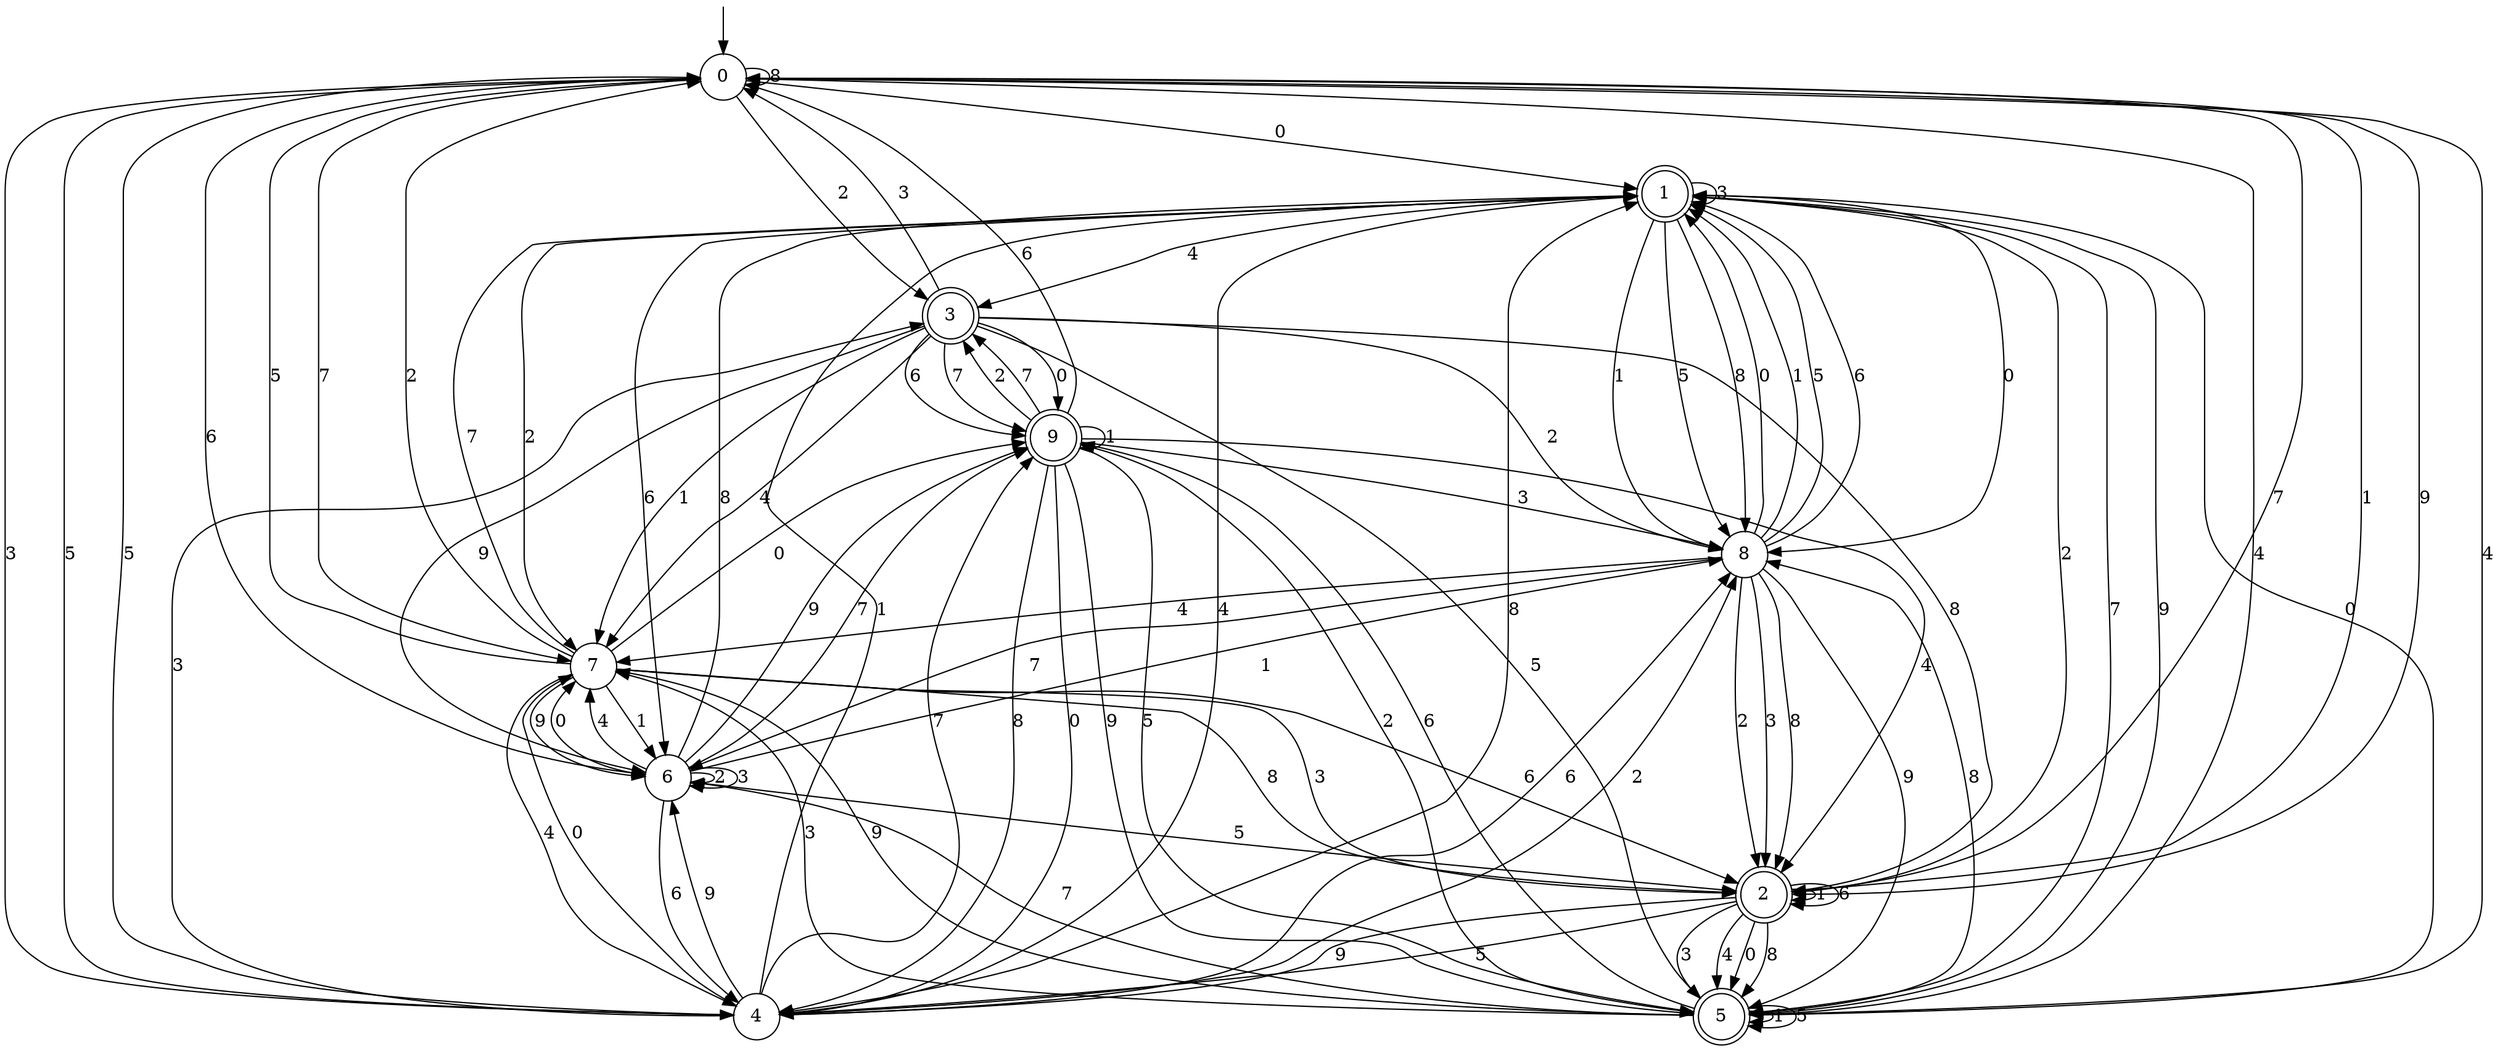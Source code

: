 digraph g {

	s0 [shape="circle" label="0"];
	s1 [shape="doublecircle" label="1"];
	s2 [shape="doublecircle" label="2"];
	s3 [shape="doublecircle" label="3"];
	s4 [shape="circle" label="4"];
	s5 [shape="doublecircle" label="5"];
	s6 [shape="circle" label="6"];
	s7 [shape="circle" label="7"];
	s8 [shape="circle" label="8"];
	s9 [shape="doublecircle" label="9"];
	s0 -> s1 [label="0"];
	s0 -> s2 [label="1"];
	s0 -> s3 [label="2"];
	s0 -> s4 [label="3"];
	s0 -> s5 [label="4"];
	s0 -> s4 [label="5"];
	s0 -> s6 [label="6"];
	s0 -> s7 [label="7"];
	s0 -> s0 [label="8"];
	s0 -> s2 [label="9"];
	s1 -> s8 [label="0"];
	s1 -> s8 [label="1"];
	s1 -> s7 [label="2"];
	s1 -> s1 [label="3"];
	s1 -> s3 [label="4"];
	s1 -> s8 [label="5"];
	s1 -> s6 [label="6"];
	s1 -> s5 [label="7"];
	s1 -> s8 [label="8"];
	s1 -> s5 [label="9"];
	s2 -> s5 [label="0"];
	s2 -> s2 [label="1"];
	s2 -> s1 [label="2"];
	s2 -> s5 [label="3"];
	s2 -> s5 [label="4"];
	s2 -> s4 [label="5"];
	s2 -> s2 [label="6"];
	s2 -> s0 [label="7"];
	s2 -> s5 [label="8"];
	s2 -> s4 [label="9"];
	s3 -> s9 [label="0"];
	s3 -> s7 [label="1"];
	s3 -> s8 [label="2"];
	s3 -> s0 [label="3"];
	s3 -> s7 [label="4"];
	s3 -> s5 [label="5"];
	s3 -> s9 [label="6"];
	s3 -> s9 [label="7"];
	s3 -> s2 [label="8"];
	s3 -> s6 [label="9"];
	s4 -> s7 [label="0"];
	s4 -> s1 [label="1"];
	s4 -> s8 [label="2"];
	s4 -> s3 [label="3"];
	s4 -> s1 [label="4"];
	s4 -> s0 [label="5"];
	s4 -> s8 [label="6"];
	s4 -> s9 [label="7"];
	s4 -> s1 [label="8"];
	s4 -> s6 [label="9"];
	s5 -> s1 [label="0"];
	s5 -> s5 [label="1"];
	s5 -> s9 [label="2"];
	s5 -> s7 [label="3"];
	s5 -> s0 [label="4"];
	s5 -> s5 [label="5"];
	s5 -> s9 [label="6"];
	s5 -> s6 [label="7"];
	s5 -> s8 [label="8"];
	s5 -> s7 [label="9"];
	s6 -> s7 [label="0"];
	s6 -> s8 [label="1"];
	s6 -> s6 [label="2"];
	s6 -> s6 [label="3"];
	s6 -> s7 [label="4"];
	s6 -> s2 [label="5"];
	s6 -> s4 [label="6"];
	s6 -> s9 [label="7"];
	s6 -> s1 [label="8"];
	s6 -> s9 [label="9"];
	s7 -> s9 [label="0"];
	s7 -> s6 [label="1"];
	s7 -> s0 [label="2"];
	s7 -> s2 [label="3"];
	s7 -> s4 [label="4"];
	s7 -> s0 [label="5"];
	s7 -> s2 [label="6"];
	s7 -> s1 [label="7"];
	s7 -> s2 [label="8"];
	s7 -> s6 [label="9"];
	s8 -> s1 [label="0"];
	s8 -> s1 [label="1"];
	s8 -> s2 [label="2"];
	s8 -> s2 [label="3"];
	s8 -> s7 [label="4"];
	s8 -> s1 [label="5"];
	s8 -> s1 [label="6"];
	s8 -> s6 [label="7"];
	s8 -> s2 [label="8"];
	s8 -> s5 [label="9"];
	s9 -> s4 [label="0"];
	s9 -> s9 [label="1"];
	s9 -> s3 [label="2"];
	s9 -> s8 [label="3"];
	s9 -> s2 [label="4"];
	s9 -> s5 [label="5"];
	s9 -> s0 [label="6"];
	s9 -> s3 [label="7"];
	s9 -> s4 [label="8"];
	s9 -> s5 [label="9"];

__start0 [label="" shape="none" width="0" height="0"];
__start0 -> s0;

}
